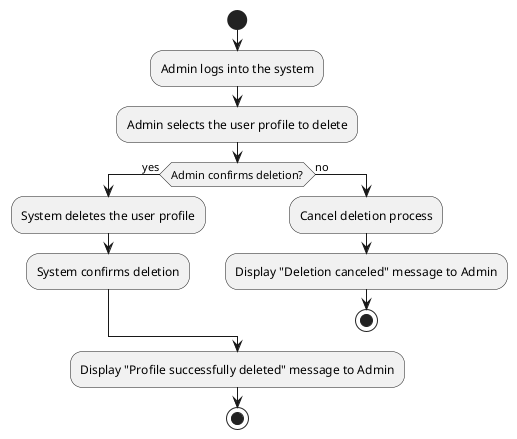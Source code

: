 @startuml
start
:Admin logs into the system;
:Admin selects the user profile to delete;

    if (Admin confirms deletion?) then (yes)
        :System deletes the user profile;
        :System confirms deletion;
    else (no)
        :Cancel deletion process;
        :Display "Deletion canceled" message to Admin;
        stop
    endif
:Display "Profile successfully deleted" message to Admin;

stop
@enduml
